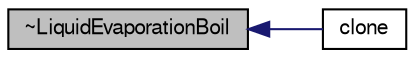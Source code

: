 digraph "~LiquidEvaporationBoil"
{
  bgcolor="transparent";
  edge [fontname="FreeSans",fontsize="10",labelfontname="FreeSans",labelfontsize="10"];
  node [fontname="FreeSans",fontsize="10",shape=record];
  rankdir="LR";
  Node68 [label="~LiquidEvaporationBoil",height=0.2,width=0.4,color="black", fillcolor="grey75", style="filled", fontcolor="black"];
  Node68 -> Node69 [dir="back",color="midnightblue",fontsize="10",style="solid",fontname="FreeSans"];
  Node69 [label="clone",height=0.2,width=0.4,color="black",URL="$a24318.html#a6d7553cfba31357b94c3905bdc0bf58c",tooltip="Construct and return a clone. "];
}
